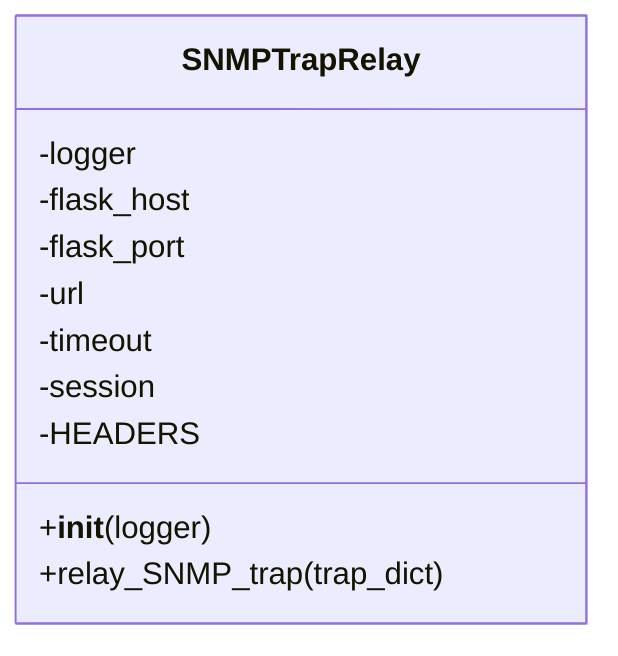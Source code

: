 classDiagram
    class SNMPTrapRelay {
        -logger
        -flask_host
        -flask_port
        -url
        -timeout
        -session
        -HEADERS
        +__init__(logger)
        +relay_SNMP_trap(trap_dict)
    }